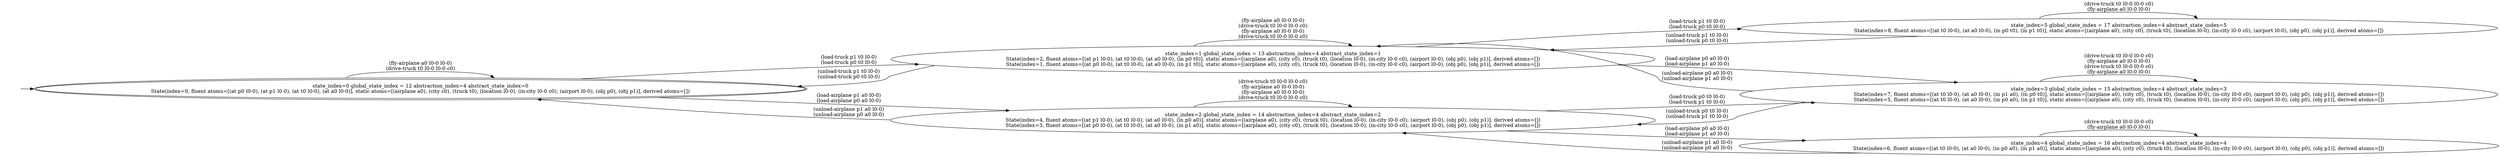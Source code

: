 digraph {
rankdir="LR"
s0[peripheries=2,label="state_index=0 global_state_index = 12 abstraction_index=4 abstract_state_index=0
State(index=0, fluent atoms=[(at p0 l0-0), (at p1 l0-0), (at t0 l0-0), (at a0 l0-0)], static atoms=[(airplane a0), (city c0), (truck t0), (location l0-0), (in-city l0-0 c0), (airport l0-0), (obj p0), (obj p1)], derived atoms=[])
"]
s1[label="state_index=1 global_state_index = 13 abstraction_index=4 abstract_state_index=1
State(index=2, fluent atoms=[(at p1 l0-0), (at t0 l0-0), (at a0 l0-0), (in p0 t0)], static atoms=[(airplane a0), (city c0), (truck t0), (location l0-0), (in-city l0-0 c0), (airport l0-0), (obj p0), (obj p1)], derived atoms=[])
State(index=1, fluent atoms=[(at p0 l0-0), (at t0 l0-0), (at a0 l0-0), (in p1 t0)], static atoms=[(airplane a0), (city c0), (truck t0), (location l0-0), (in-city l0-0 c0), (airport l0-0), (obj p0), (obj p1)], derived atoms=[])
"]
s2[label="state_index=2 global_state_index = 14 abstraction_index=4 abstract_state_index=2
State(index=4, fluent atoms=[(at p1 l0-0), (at t0 l0-0), (at a0 l0-0), (in p0 a0)], static atoms=[(airplane a0), (city c0), (truck t0), (location l0-0), (in-city l0-0 c0), (airport l0-0), (obj p0), (obj p1)], derived atoms=[])
State(index=3, fluent atoms=[(at p0 l0-0), (at t0 l0-0), (at a0 l0-0), (in p1 a0)], static atoms=[(airplane a0), (city c0), (truck t0), (location l0-0), (in-city l0-0 c0), (airport l0-0), (obj p0), (obj p1)], derived atoms=[])
"]
s3[label="state_index=3 global_state_index = 15 abstraction_index=4 abstract_state_index=3
State(index=7, fluent atoms=[(at t0 l0-0), (at a0 l0-0), (in p1 a0), (in p0 t0)], static atoms=[(airplane a0), (city c0), (truck t0), (location l0-0), (in-city l0-0 c0), (airport l0-0), (obj p0), (obj p1)], derived atoms=[])
State(index=5, fluent atoms=[(at t0 l0-0), (at a0 l0-0), (in p0 a0), (in p1 t0)], static atoms=[(airplane a0), (city c0), (truck t0), (location l0-0), (in-city l0-0 c0), (airport l0-0), (obj p0), (obj p1)], derived atoms=[])
"]
s4[label="state_index=4 global_state_index = 16 abstraction_index=4 abstract_state_index=4
State(index=6, fluent atoms=[(at t0 l0-0), (at a0 l0-0), (in p0 a0), (in p1 a0)], static atoms=[(airplane a0), (city c0), (truck t0), (location l0-0), (in-city l0-0 c0), (airport l0-0), (obj p0), (obj p1)], derived atoms=[])
"]
s5[label="state_index=5 global_state_index = 17 abstraction_index=4 abstract_state_index=5
State(index=8, fluent atoms=[(at t0 l0-0), (at a0 l0-0), (in p0 t0), (in p1 t0)], static atoms=[(airplane a0), (city c0), (truck t0), (location l0-0), (in-city l0-0 c0), (airport l0-0), (obj p0), (obj p1)], derived atoms=[])
"]
Dangling [ label = "", style = invis ]
{ rank = same; Dangling }
Dangling -> s0
{ rank = same; s3,s4,s5}
{ rank = same; s1,s2}
{ rank = same; s0}
s0->s0 [label="(fly-airplane a0 l0-0 l0-0)
(drive-truck t0 l0-0 l0-0 c0)
"]
s0->s1 [label="(load-truck p1 t0 l0-0)
(load-truck p0 t0 l0-0)
"]
s0->s2 [label="(load-airplane p1 a0 l0-0)
(load-airplane p0 a0 l0-0)
"]
s1->s0 [label="(unload-truck p1 t0 l0-0)
(unload-truck p0 t0 l0-0)
"]
s1->s1 [label="(fly-airplane a0 l0-0 l0-0)
(drive-truck t0 l0-0 l0-0 c0)
(fly-airplane a0 l0-0 l0-0)
(drive-truck t0 l0-0 l0-0 c0)
"]
s1->s3 [label="(load-airplane p0 a0 l0-0)
(load-airplane p1 a0 l0-0)
"]
s1->s5 [label="(load-truck p1 t0 l0-0)
(load-truck p0 t0 l0-0)
"]
s2->s0 [label="(unload-airplane p1 a0 l0-0)
(unload-airplane p0 a0 l0-0)
"]
s2->s2 [label="(drive-truck t0 l0-0 l0-0 c0)
(fly-airplane a0 l0-0 l0-0)
(fly-airplane a0 l0-0 l0-0)
(drive-truck t0 l0-0 l0-0 c0)
"]
s2->s3 [label="(load-truck p0 t0 l0-0)
(load-truck p1 t0 l0-0)
"]
s2->s4 [label="(load-airplane p0 a0 l0-0)
(load-airplane p1 a0 l0-0)
"]
s3->s1 [label="(unload-airplane p0 a0 l0-0)
(unload-airplane p1 a0 l0-0)
"]
s3->s2 [label="(unload-truck p0 t0 l0-0)
(unload-truck p1 t0 l0-0)
"]
s3->s3 [label="(drive-truck t0 l0-0 l0-0 c0)
(fly-airplane a0 l0-0 l0-0)
(drive-truck t0 l0-0 l0-0 c0)
(fly-airplane a0 l0-0 l0-0)
"]
s4->s2 [label="(unload-airplane p1 a0 l0-0)
(unload-airplane p0 a0 l0-0)
"]
s4->s4 [label="(drive-truck t0 l0-0 l0-0 c0)
(fly-airplane a0 l0-0 l0-0)
"]
s5->s1 [label="(unload-truck p1 t0 l0-0)
(unload-truck p0 t0 l0-0)
"]
s5->s5 [label="(drive-truck t0 l0-0 l0-0 c0)
(fly-airplane a0 l0-0 l0-0)
"]
}
